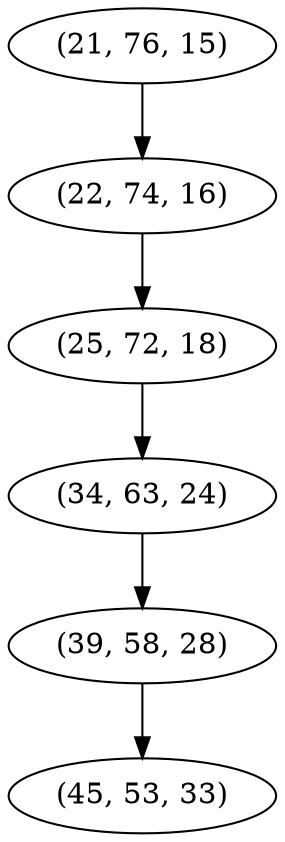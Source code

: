 digraph tree {
    "(21, 76, 15)";
    "(22, 74, 16)";
    "(25, 72, 18)";
    "(34, 63, 24)";
    "(39, 58, 28)";
    "(45, 53, 33)";
    "(21, 76, 15)" -> "(22, 74, 16)";
    "(22, 74, 16)" -> "(25, 72, 18)";
    "(25, 72, 18)" -> "(34, 63, 24)";
    "(34, 63, 24)" -> "(39, 58, 28)";
    "(39, 58, 28)" -> "(45, 53, 33)";
}
